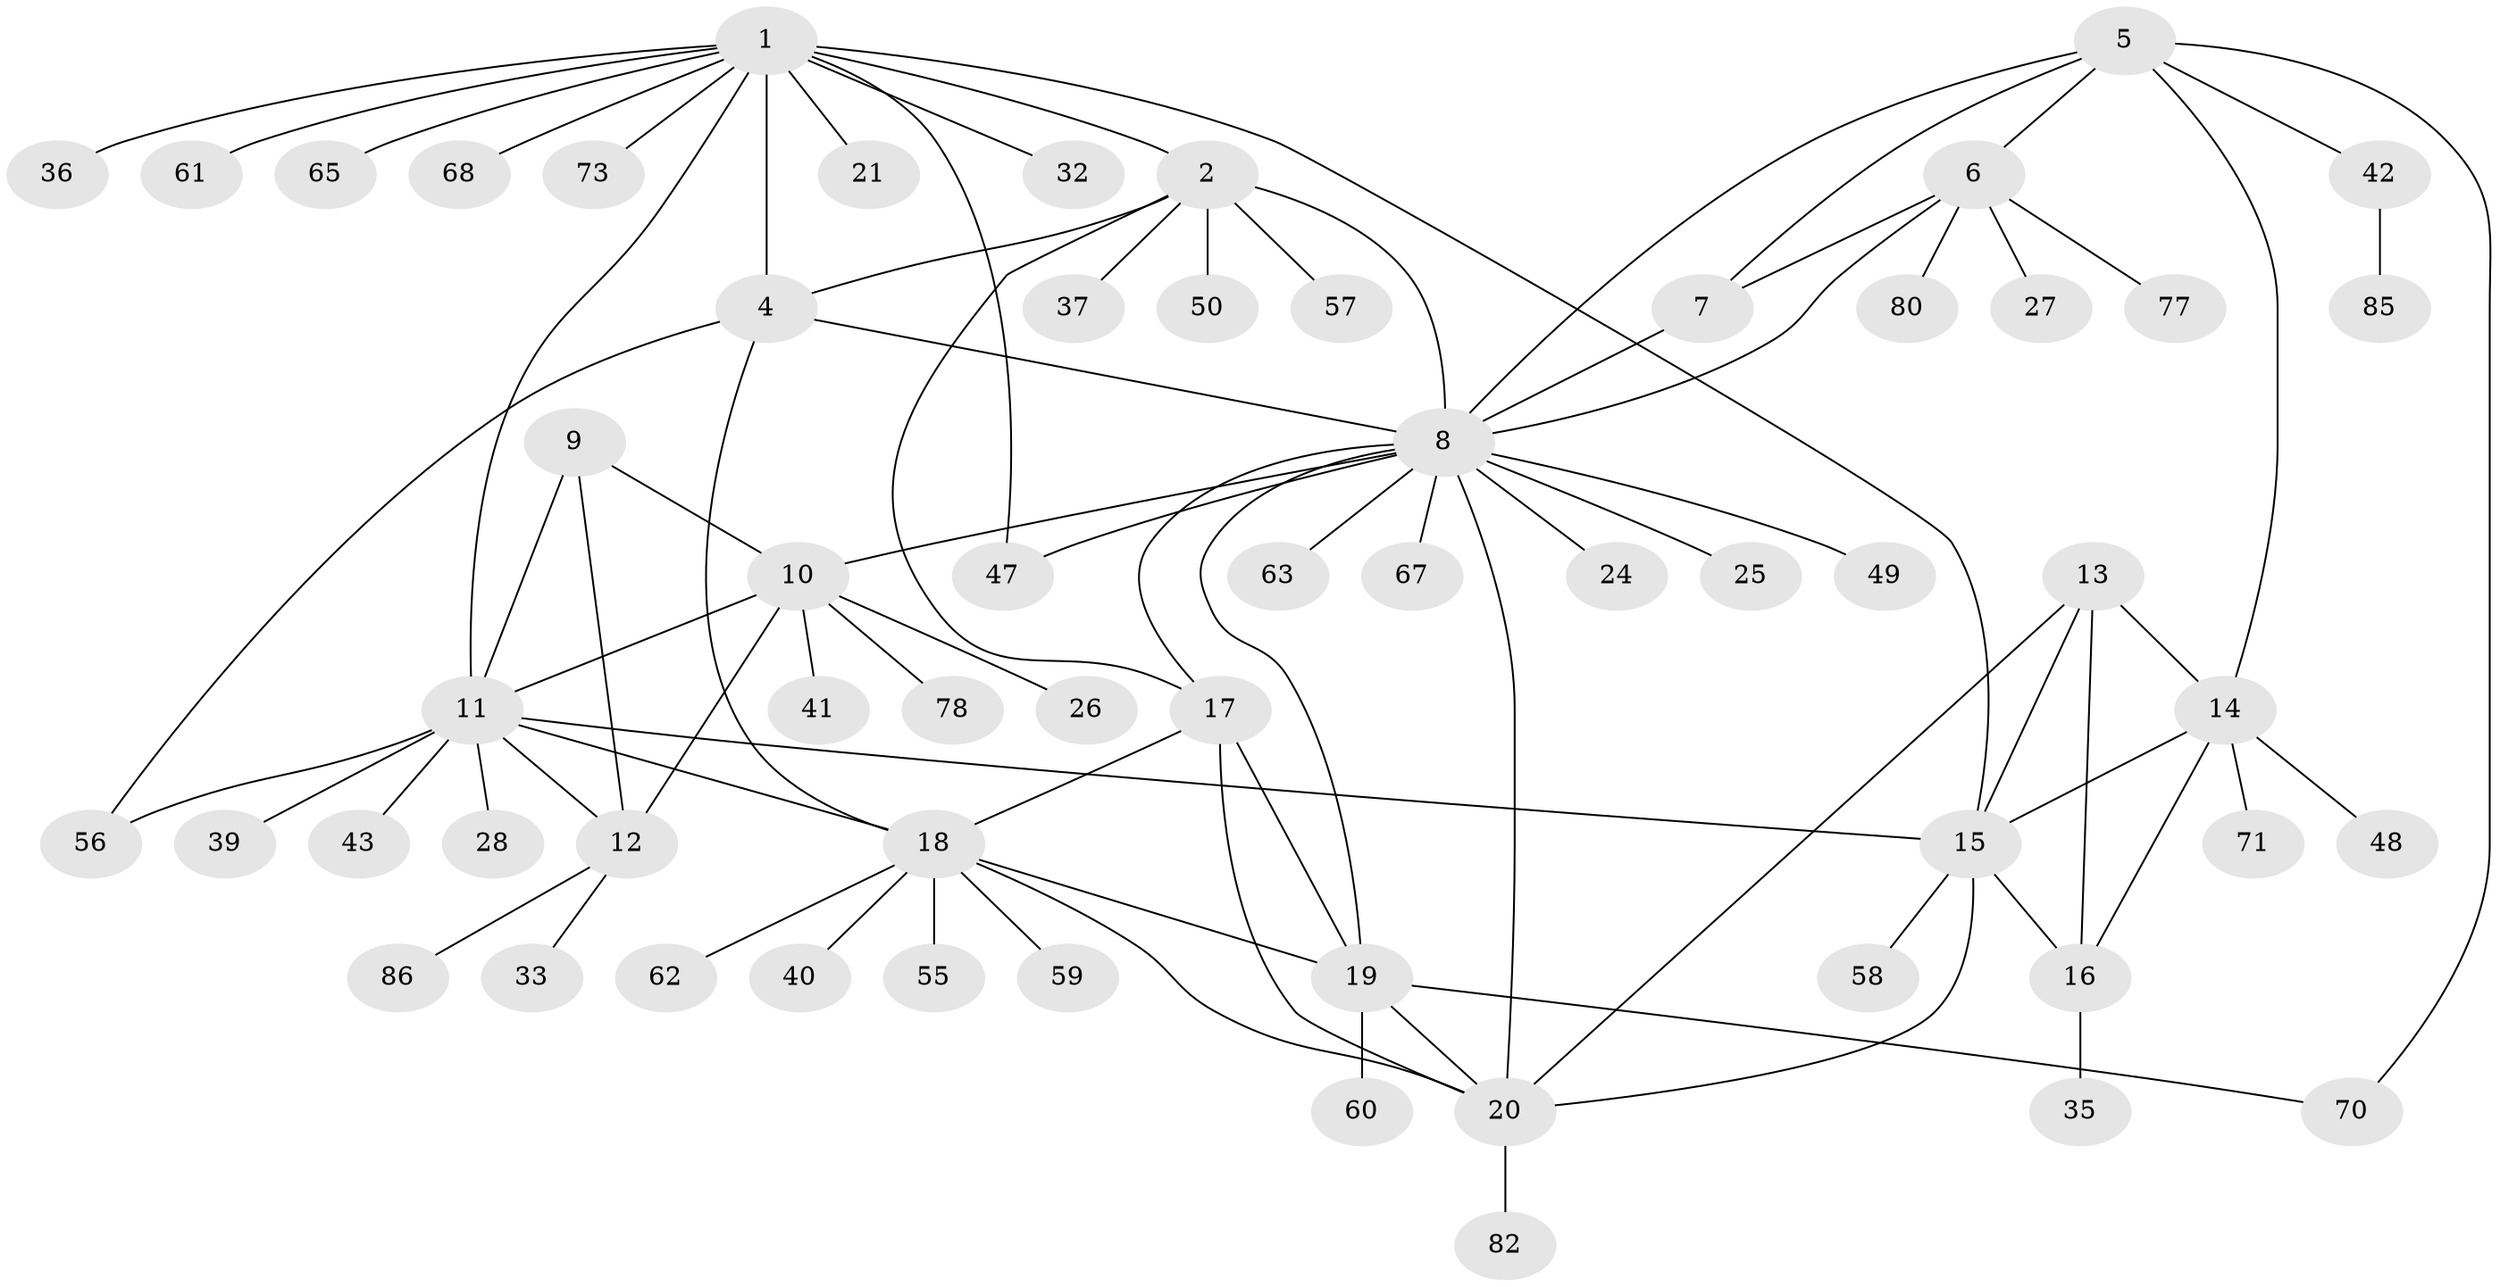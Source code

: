// Generated by graph-tools (version 1.1) at 2025/52/02/27/25 19:52:22]
// undirected, 60 vertices, 86 edges
graph export_dot {
graph [start="1"]
  node [color=gray90,style=filled];
  1 [super="+3"];
  2 [super="+64"];
  4;
  5 [super="+54"];
  6 [super="+46"];
  7;
  8 [super="+69"];
  9;
  10 [super="+31"];
  11 [super="+22"];
  12 [super="+23"];
  13 [super="+34"];
  14 [super="+79"];
  15 [super="+51"];
  16 [super="+44"];
  17 [super="+29"];
  18 [super="+45"];
  19 [super="+38"];
  20 [super="+83"];
  21;
  24 [super="+53"];
  25;
  26 [super="+30"];
  27;
  28;
  32 [super="+66"];
  33;
  35;
  36;
  37;
  39;
  40;
  41 [super="+52"];
  42 [super="+84"];
  43;
  47;
  48;
  49;
  50 [super="+72"];
  55 [super="+75"];
  56 [super="+74"];
  57;
  58;
  59;
  60;
  61;
  62;
  63;
  65 [super="+76"];
  67;
  68;
  70;
  71 [super="+81"];
  73;
  77;
  78;
  80;
  82;
  85;
  86;
  1 -- 2 [weight=2];
  1 -- 4 [weight=2];
  1 -- 11;
  1 -- 32;
  1 -- 36;
  1 -- 47;
  1 -- 68;
  1 -- 73;
  1 -- 65;
  1 -- 21;
  1 -- 61;
  1 -- 15;
  2 -- 4;
  2 -- 17;
  2 -- 37;
  2 -- 50;
  2 -- 57;
  2 -- 8;
  4 -- 8;
  4 -- 56;
  4 -- 18;
  5 -- 6;
  5 -- 7;
  5 -- 8;
  5 -- 14;
  5 -- 42;
  5 -- 70;
  6 -- 7;
  6 -- 8;
  6 -- 27;
  6 -- 80;
  6 -- 77;
  7 -- 8;
  8 -- 10;
  8 -- 19;
  8 -- 24;
  8 -- 25;
  8 -- 47;
  8 -- 49;
  8 -- 63;
  8 -- 67;
  8 -- 20;
  8 -- 17;
  9 -- 10;
  9 -- 11;
  9 -- 12;
  10 -- 11;
  10 -- 12;
  10 -- 26;
  10 -- 41;
  10 -- 78;
  11 -- 12;
  11 -- 15;
  11 -- 18;
  11 -- 28;
  11 -- 39;
  11 -- 43;
  11 -- 56;
  12 -- 33;
  12 -- 86;
  13 -- 14;
  13 -- 15;
  13 -- 16;
  13 -- 20;
  14 -- 15;
  14 -- 16;
  14 -- 48;
  14 -- 71;
  15 -- 16;
  15 -- 20;
  15 -- 58;
  16 -- 35;
  17 -- 18;
  17 -- 19;
  17 -- 20;
  18 -- 19;
  18 -- 20;
  18 -- 40;
  18 -- 55;
  18 -- 59;
  18 -- 62;
  19 -- 20;
  19 -- 60;
  19 -- 70;
  20 -- 82;
  42 -- 85;
}
